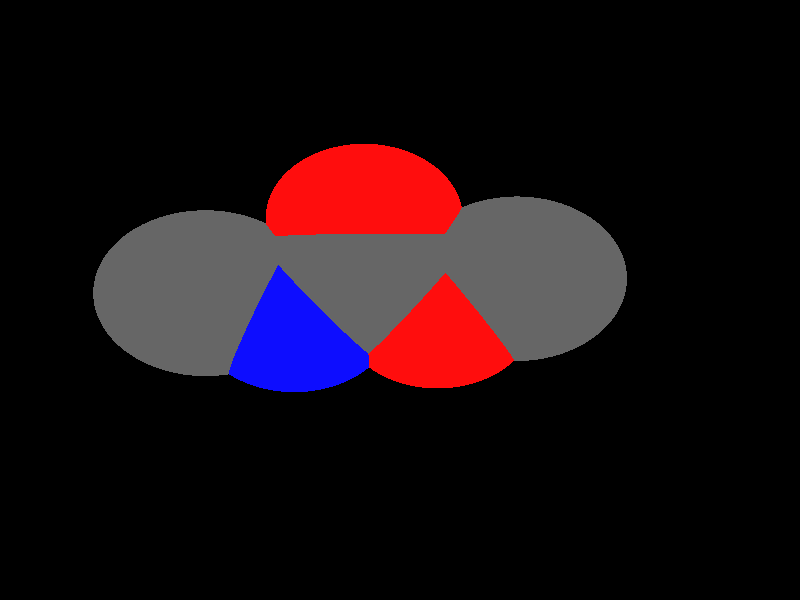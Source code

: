 global_settings {
	ambient_light rgb <0.200000002980232, 0.200000002980232, 0.200000002980232>
	max_trace_level 15
}

background { color rgb <0,0,0> }

camera {
	perspective
	location <0.466626158794643, -1.16280254688144, -17.154810699054>
	angle 40
	up <0.767122426351946, 0.641482067019135, -0.00489292149546256>
	right <-0.638562171736735, 0.762857000429679, -0.101427558988166> * 1
	direction <-0.0613313607770676, 0.0809317897262372, 0.994830894975091> }

light_source {
	<2.12964099560071, 23.8217255353052, -26.2810224296298>
	color rgb <1, 1, 1>
	fade_distance 48.6957039256301
	fade_power 0
	spotlight
	area_light <20, 0, 0>, <0, 0, 20>, 20, 20
	circular
	orient
	point_at <-2.12964099560071, -23.8217255353052, 26.2810224296298>
}

light_source {
	<24.7658985893686, -2.94078895893756, 14.0032397734932>
	color rgb <0.300000011920929, 0.300000011920929, 0.300000011920929> shadowless
	fade_distance 48.6957039256301
	fade_power 0
	parallel
	point_at <-24.7658985893686, 2.94078895893756, -14.0032397734932>
}

#default {
	finish {ambient 0.5 diffuse 1 specular 0.2 roughness .01 metallic 1}
}

union {
cylinder {
	<0.113352596011878, 0.10689566554185, -0.117035159819552>, 	<-0.565364657580038, 0.294898376895614, -0.145766144983588>, 0.075
	pigment { rgbt <0.400000005960464, 0.400000005960464, 0.400000005960464, 0> }
}
cylinder {
	<-0.565364657580038, 0.294898376895614, -0.145766144983588>, 	<-1.19208473096252, 0.468498020093398, -0.172296021799099>, 0.075
	pigment { rgbt <1, 0.0500000007450581, 0.0500000007450581, 0> }
}
cylinder {
	<0.184213905414286, 0.0198958783736299, -0.108913468957389>, 	<0.679340750102282, 0.420719021984505, -0.135239064484206>, 0.075
	pigment { rgbt <0.400000005960464, 0.400000005960464, 0.400000005960464, 0> }
}
cylinder {
	<0.0424912866094693, 0.19389545271007, -0.125156850681714>, 	<0.537618131297465, 0.594718596320946, -0.151482446208532>, 0.075
	pigment { rgbt <0.400000005960464, 0.400000005960464, 0.400000005960464, 0> }
}
cylinder {
	<0.679340750102282, 0.420719021984505, -0.135239064484206>, 	<1.13253242063443, 0.7875941207391, -0.159334992108712>, 0.075
	pigment { rgbt <1, 0.0500000007450581, 0.0500000007450581, 0> }
}
cylinder {
	<0.537618131297465, 0.594718596320946, -0.151482446208532>, 	<0.990809801829613, 0.961593695075541, -0.175578373833038>, 0.075
	pigment { rgbt <1, 0.0500000007450581, 0.0500000007450581, 0> }
}
cylinder {
	<0.113352596011878, 0.10689566554185, -0.117035159819552>, 	<0.15239447520664, -0.583153406210664, -0.0598116798333878>, 0.075
	pigment { rgbt <0.400000005960464, 0.400000005960464, 0.400000005960464, 0> }
}
cylinder {
	<0.15239447520664, -0.583153406210664, -0.0598116798333878>, 	<0.189916377262746, -1.24633751051676, -0.00481602246148371>, 0.075
	pigment { rgbt <0.0500000007450581, 0.0500000007450581, 1, 0> }
}
cylinder {
	<0.189916377262746, -1.24633751051676, -0.00481602246148371>, 	<0.799039130581367, -1.60094449784327, 0.0169303215390944>, 0.075
	pigment { rgbt <0.0500000007450581, 0.0500000007450581, 1, 0> }
}
cylinder {
	<0.799039130581367, -1.60094449784327, 0.0169303215390944>, 	<1.43148472150796, -1.96912911157597, 0.0395093161785285>, 0.075
	pigment { rgbt <0.400000005960464, 0.400000005960464, 0.400000005960464, 0> }
}
cylinder {
	<-1.3968625794012, 1.87466325630569, -0.311845623466165>, 	<-1.29060135382395, 1.14499038151336, -0.239431972209351>, 0.075
	pigment { rgbt <0.400000005960464, 0.400000005960464, 0.400000005960464, 0> }
}
cylinder {
	<-1.29060135382395, 1.14499038151336, -0.239431972209351>, 	<-1.19208473096252, 0.468498020093398, -0.172296021799099>, 0.075
	pigment { rgbt <1, 0.0500000007450581, 0.0500000007450581, 0> }
}
sphere {
	<0.113352596011878, 0.10689566554185, -0.117035159819552>, 0.4104
	pigment { rgbt <0.400000005960464, 0.400000005960464, 0.400000005960464,0> }
}
sphere {
	<-1.19208473096252, 0.468498020093398, -0.172296021799099>, 0.3564
	pigment { rgbt <1, 0.0500000007450581, 0.0500000007450581,0> }
}
sphere {
	<1.06167111123202, 0.874593907907321, -0.167456682970875>, 0.3564
	pigment { rgbt <1, 0.0500000007450581, 0.0500000007450581,0> }
}
sphere {
	<0.189916377262746, -1.24633751051676, -0.00481602246148371>, 0.3834
	pigment { rgbt <0.0500000007450581, 0.0500000007450581, 1,0> }
}
sphere {
	<1.43148472150796, -1.96912911157597, 0.0395093161785285>, 0.4104
	pigment { rgbt <0.400000005960464, 0.400000005960464, 0.400000005960464,0> }
}
sphere {
	<-1.3968625794012, 1.87466325630569, -0.311845623466165>, 0.4104
	pigment { rgbt <0.400000005960464, 0.400000005960464, 0.400000005960464,0> }
}
}
merge {
}
union {
}
merge {
sphere {
	<0.113352596011878, 0.10689566554185, -0.117035159819552>, 1.69983
	pigment { rgbt <0, 0, 0,0> }
}
sphere {
	<-1.19208473096252, 0.468498020093398, -0.172296021799099>, 1.519848
	pigment { rgbt <0, 0, 0,0> }
}
sphere {
	<1.06167111123202, 0.874593907907321, -0.167456682970875>, 1.519848
	pigment { rgbt <0, 0, 0,0> }
}
sphere {
	<0.189916377262746, -1.24633751051676, -0.00481602246148371>, 1.549845
	pigment { rgbt <0, 0, 0,0> }
}
sphere {
	<1.43148472150796, -1.96912911157597, 0.0395093161785285>, 1.69983
	pigment { rgbt <0, 0, 0,0> }
}
sphere {
	<-1.3968625794012, 1.87466325630569, -0.311845623466165>, 1.69983
	pigment { rgbt <0, 0, 0,0> }
}
sphere {
	<0.113352596011878, 0.10689566554185, -0.117035159819552>, 1.7
	pigment { rgbt <0.400000005960464, 0.400000005960464, 0.400000005960464,0.350000023841858> }
}
sphere {
	<-1.19208473096252, 0.468498020093398, -0.172296021799099>, 1.52
	pigment { rgbt <1, 0.0500000007450581, 0.0500000007450581,0.350000023841858> }
}
sphere {
	<1.06167111123202, 0.874593907907321, -0.167456682970875>, 1.52
	pigment { rgbt <1, 0.0500000007450581, 0.0500000007450581,0.350000023841858> }
}
sphere {
	<0.189916377262746, -1.24633751051676, -0.00481602246148371>, 1.55
	pigment { rgbt <0.0500000007450581, 0.0500000007450581, 1,0.350000023841858> }
}
sphere {
	<1.43148472150796, -1.96912911157597, 0.0395093161785285>, 1.7
	pigment { rgbt <0.400000005960464, 0.400000005960464, 0.400000005960464,0.350000023841858> }
}
sphere {
	<-1.3968625794012, 1.87466325630569, -0.311845623466165>, 1.7
	pigment { rgbt <0.400000005960464, 0.400000005960464, 0.400000005960464,0.350000023841858> }
}
}
